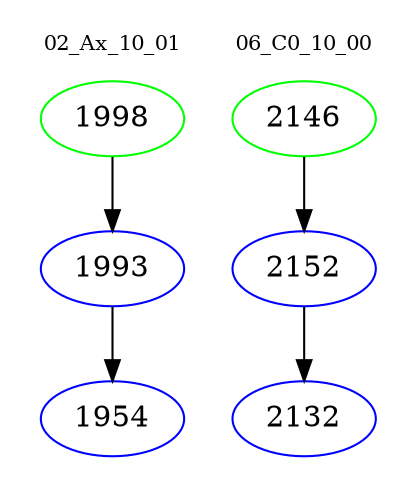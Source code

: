 digraph{
subgraph cluster_0 {
color = white
label = "02_Ax_10_01";
fontsize=10;
T0_1998 [label="1998", color="green"]
T0_1998 -> T0_1993 [color="black"]
T0_1993 [label="1993", color="blue"]
T0_1993 -> T0_1954 [color="black"]
T0_1954 [label="1954", color="blue"]
}
subgraph cluster_1 {
color = white
label = "06_C0_10_00";
fontsize=10;
T1_2146 [label="2146", color="green"]
T1_2146 -> T1_2152 [color="black"]
T1_2152 [label="2152", color="blue"]
T1_2152 -> T1_2132 [color="black"]
T1_2132 [label="2132", color="blue"]
}
}
